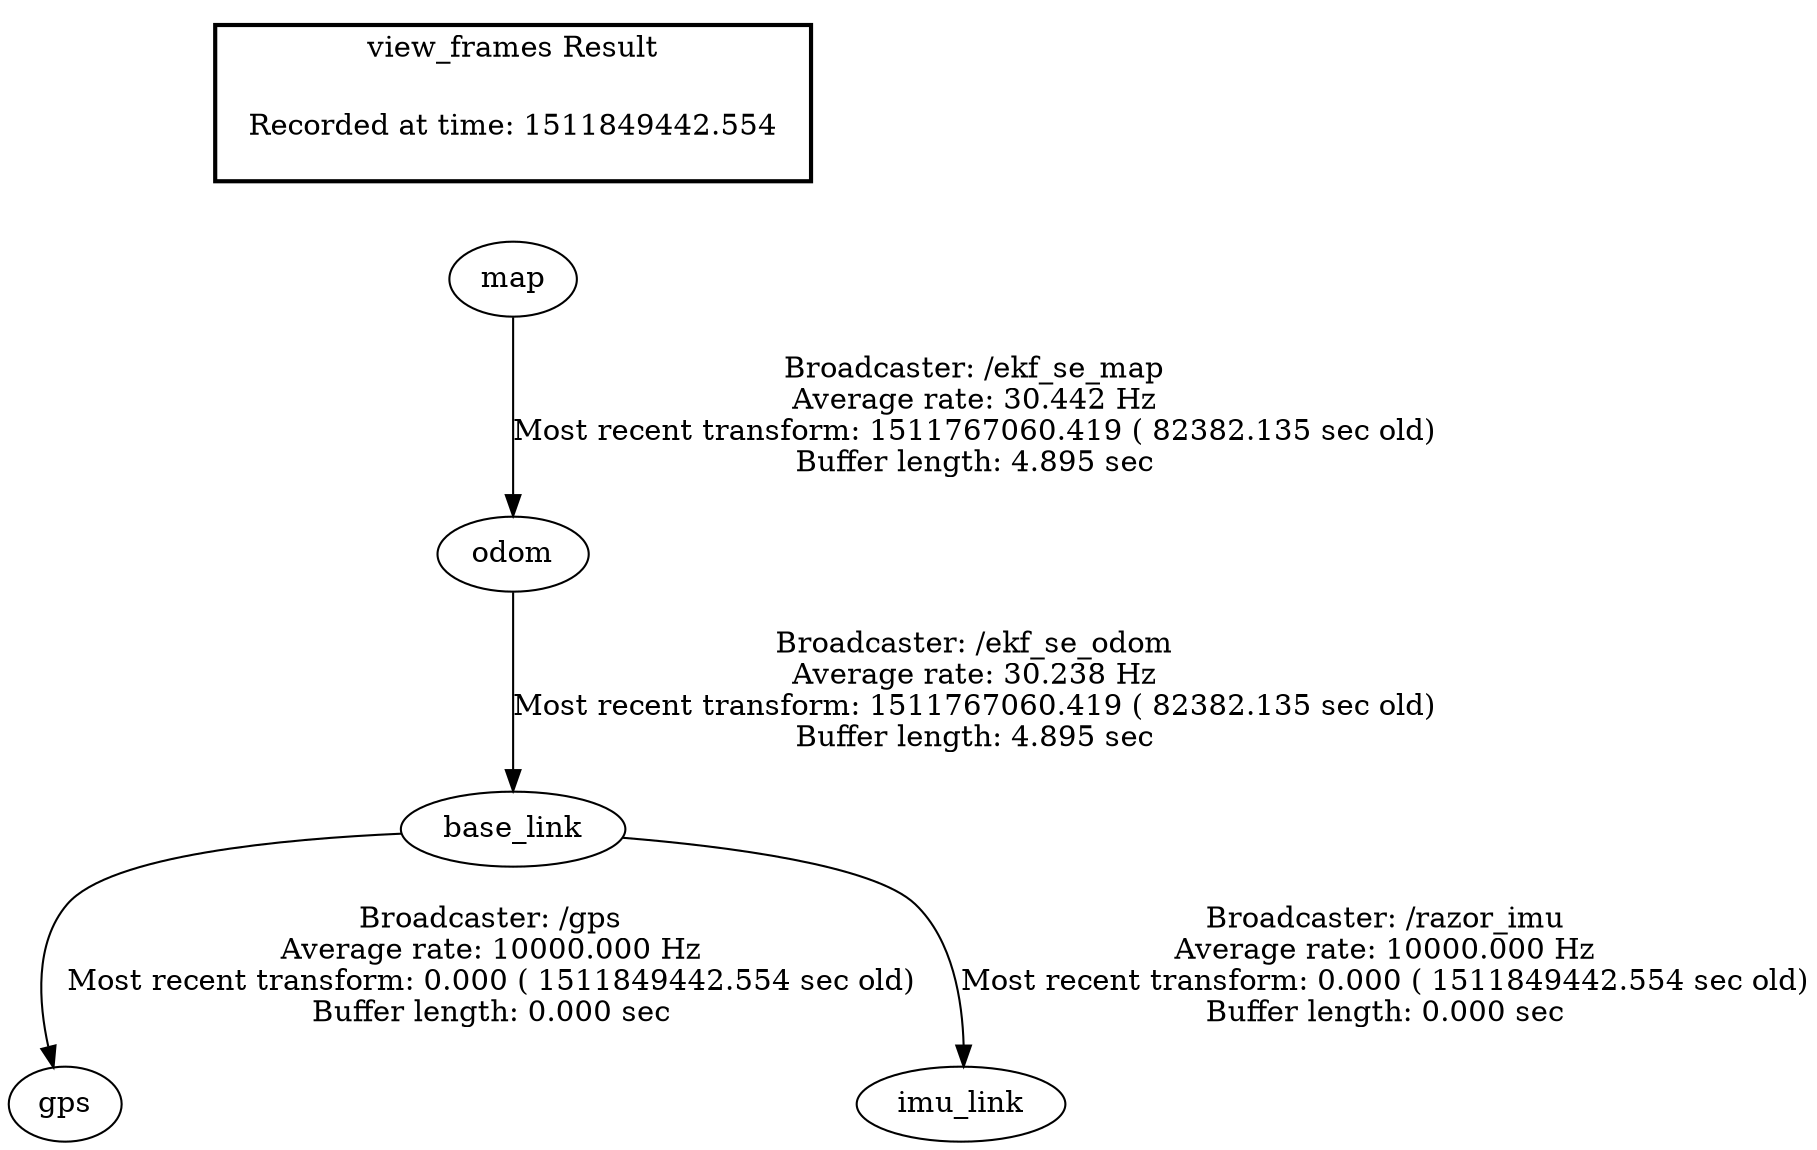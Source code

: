 digraph G {
"base_link" -> "gps"[label="Broadcaster: /gps\nAverage rate: 10000.000 Hz\nMost recent transform: 0.000 ( 1511849442.554 sec old)\nBuffer length: 0.000 sec\n"];
"odom" -> "base_link"[label="Broadcaster: /ekf_se_odom\nAverage rate: 30.238 Hz\nMost recent transform: 1511767060.419 ( 82382.135 sec old)\nBuffer length: 4.895 sec\n"];
"base_link" -> "imu_link"[label="Broadcaster: /razor_imu\nAverage rate: 10000.000 Hz\nMost recent transform: 0.000 ( 1511849442.554 sec old)\nBuffer length: 0.000 sec\n"];
"map" -> "odom"[label="Broadcaster: /ekf_se_map\nAverage rate: 30.442 Hz\nMost recent transform: 1511767060.419 ( 82382.135 sec old)\nBuffer length: 4.895 sec\n"];
edge [style=invis];
 subgraph cluster_legend { style=bold; color=black; label ="view_frames Result";
"Recorded at time: 1511849442.554"[ shape=plaintext ] ;
 }->"map";
}